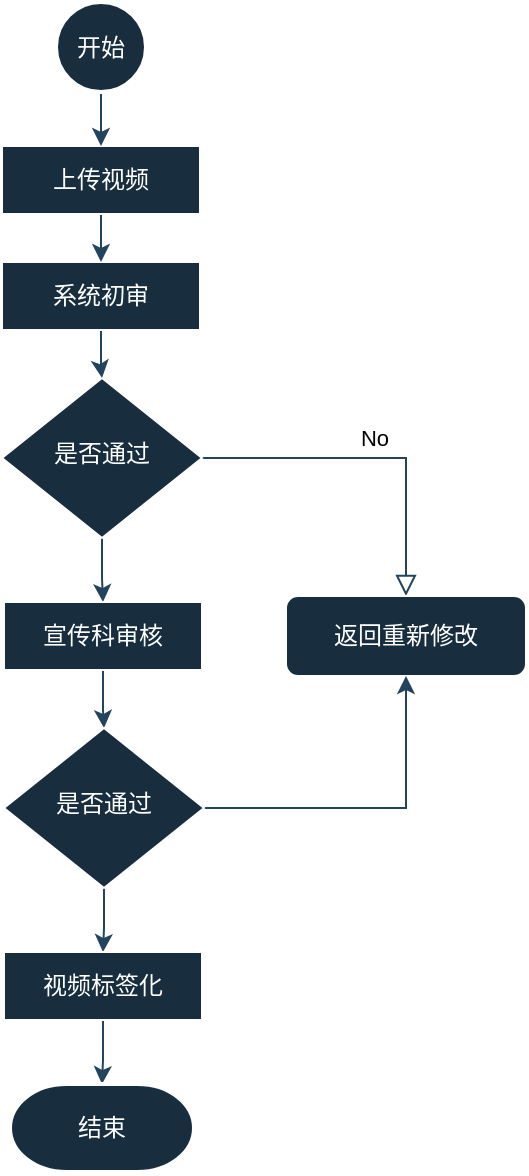<mxfile version="26.2.13">
  <diagram id="C5RBs43oDa-KdzZeNtuy" name="Page-1">
    <mxGraphModel dx="1896" dy="797" grid="0" gridSize="10" guides="1" tooltips="1" connect="1" arrows="1" fold="1" page="1" pageScale="1" pageWidth="827" pageHeight="1169" background="light-dark(#FFFFFF,#FFFFFF)" math="0" shadow="0">
      <root>
        <mxCell id="WIyWlLk6GJQsqaUBKTNV-0" />
        <mxCell id="WIyWlLk6GJQsqaUBKTNV-1" parent="WIyWlLk6GJQsqaUBKTNV-0" />
        <mxCell id="WIyWlLk6GJQsqaUBKTNV-5" value="No" style="edgeStyle=orthogonalEdgeStyle;rounded=0;html=1;jettySize=auto;orthogonalLoop=1;fontSize=11;endArrow=block;endFill=0;endSize=8;strokeWidth=1;shadow=0;labelBackgroundColor=none;strokeColor=#23445D;fontColor=default;" parent="WIyWlLk6GJQsqaUBKTNV-1" source="WIyWlLk6GJQsqaUBKTNV-6" target="WIyWlLk6GJQsqaUBKTNV-7" edge="1">
          <mxGeometry y="10" relative="1" as="geometry">
            <mxPoint as="offset" />
          </mxGeometry>
        </mxCell>
        <mxCell id="aY8CmvSKhIs8mx0oXaN2-4" value="" style="edgeLabel;html=1;align=center;verticalAlign=middle;resizable=0;points=[];strokeColor=#FFFFFF;fontColor=#FFFFFF;fillColor=#182E3E;" vertex="1" connectable="0" parent="WIyWlLk6GJQsqaUBKTNV-5">
          <mxGeometry x="-0.473" relative="1" as="geometry">
            <mxPoint as="offset" />
          </mxGeometry>
        </mxCell>
        <mxCell id="aY8CmvSKhIs8mx0oXaN2-5" value="否" style="edgeLabel;html=1;align=center;verticalAlign=middle;resizable=0;points=[];strokeColor=#FFFFFF;fontColor=light-dark(#FFFFFF,#000000);fillColor=#182E3E;labelBackgroundColor=none;" vertex="1" connectable="0" parent="WIyWlLk6GJQsqaUBKTNV-5">
          <mxGeometry x="-0.517" relative="1" as="geometry">
            <mxPoint y="-10" as="offset" />
          </mxGeometry>
        </mxCell>
        <mxCell id="aY8CmvSKhIs8mx0oXaN2-16" style="edgeStyle=orthogonalEdgeStyle;rounded=0;orthogonalLoop=1;jettySize=auto;html=1;entryX=0;entryY=0.5;entryDx=0;entryDy=0;strokeColor=#23445D;" edge="1" parent="WIyWlLk6GJQsqaUBKTNV-1" source="WIyWlLk6GJQsqaUBKTNV-6" target="aY8CmvSKhIs8mx0oXaN2-8">
          <mxGeometry relative="1" as="geometry" />
        </mxCell>
        <mxCell id="aY8CmvSKhIs8mx0oXaN2-17" value="是" style="edgeLabel;html=1;align=center;verticalAlign=middle;resizable=0;points=[];strokeColor=#FFFFFF;fontColor=#FFFFFF;fillColor=#182E3E;direction=west;labelBackgroundColor=none;" vertex="1" connectable="0" parent="aY8CmvSKhIs8mx0oXaN2-16">
          <mxGeometry x="-0.556" y="2" relative="1" as="geometry">
            <mxPoint x="6" y="6" as="offset" />
          </mxGeometry>
        </mxCell>
        <mxCell id="WIyWlLk6GJQsqaUBKTNV-6" value="是否通过" style="rhombus;whiteSpace=wrap;html=1;shadow=0;fontFamily=Helvetica;fontSize=12;align=center;strokeWidth=1;spacing=6;spacingTop=-4;labelBackgroundColor=none;fillColor=#182E3E;strokeColor=#FFFFFF;fontColor=#FFFFFF;" parent="WIyWlLk6GJQsqaUBKTNV-1" vertex="1">
          <mxGeometry x="146" y="240" width="100" height="80" as="geometry" />
        </mxCell>
        <mxCell id="WIyWlLk6GJQsqaUBKTNV-7" value="返回重新修改" style="rounded=1;whiteSpace=wrap;html=1;fontSize=12;glass=0;strokeWidth=1;shadow=0;labelBackgroundColor=none;fillColor=#182E3E;strokeColor=#FFFFFF;fontColor=#FFFFFF;" parent="WIyWlLk6GJQsqaUBKTNV-1" vertex="1">
          <mxGeometry x="288" y="349" width="120" height="40" as="geometry" />
        </mxCell>
        <mxCell id="aY8CmvSKhIs8mx0oXaN2-2" style="edgeStyle=orthogonalEdgeStyle;rounded=0;orthogonalLoop=1;jettySize=auto;html=1;strokeColor=#23445D;entryX=0.5;entryY=0;entryDx=0;entryDy=0;" edge="1" parent="WIyWlLk6GJQsqaUBKTNV-1" source="aY8CmvSKhIs8mx0oXaN2-0" target="WIyWlLk6GJQsqaUBKTNV-6">
          <mxGeometry relative="1" as="geometry">
            <mxPoint x="195.5" y="258" as="targetPoint" />
          </mxGeometry>
        </mxCell>
        <mxCell id="aY8CmvSKhIs8mx0oXaN2-0" value="系统初审" style="whiteSpace=wrap;html=1;strokeColor=#FFFFFF;fontColor=#FFFFFF;fillColor=#182E3E;direction=south;" vertex="1" parent="WIyWlLk6GJQsqaUBKTNV-1">
          <mxGeometry x="146" y="182" width="99" height="34" as="geometry" />
        </mxCell>
        <mxCell id="aY8CmvSKhIs8mx0oXaN2-7" style="edgeStyle=orthogonalEdgeStyle;rounded=0;orthogonalLoop=1;jettySize=auto;html=1;strokeColor=#23445D;" edge="1" parent="WIyWlLk6GJQsqaUBKTNV-1" source="aY8CmvSKhIs8mx0oXaN2-6" target="aY8CmvSKhIs8mx0oXaN2-0">
          <mxGeometry relative="1" as="geometry" />
        </mxCell>
        <mxCell id="aY8CmvSKhIs8mx0oXaN2-6" value="上传视频" style="whiteSpace=wrap;html=1;strokeColor=#FFFFFF;fontColor=#FFFFFF;fillColor=#182E3E;direction=south;" vertex="1" parent="WIyWlLk6GJQsqaUBKTNV-1">
          <mxGeometry x="146" y="124" width="99" height="34" as="geometry" />
        </mxCell>
        <mxCell id="aY8CmvSKhIs8mx0oXaN2-11" style="edgeStyle=orthogonalEdgeStyle;rounded=0;orthogonalLoop=1;jettySize=auto;html=1;strokeColor=#23445D;" edge="1" parent="WIyWlLk6GJQsqaUBKTNV-1" source="aY8CmvSKhIs8mx0oXaN2-8" target="aY8CmvSKhIs8mx0oXaN2-10">
          <mxGeometry relative="1" as="geometry" />
        </mxCell>
        <mxCell id="aY8CmvSKhIs8mx0oXaN2-8" value="宣传科审核" style="whiteSpace=wrap;html=1;strokeColor=#FFFFFF;fontColor=#FFFFFF;fillColor=#182E3E;direction=south;" vertex="1" parent="WIyWlLk6GJQsqaUBKTNV-1">
          <mxGeometry x="147" y="352" width="99" height="34" as="geometry" />
        </mxCell>
        <mxCell id="aY8CmvSKhIs8mx0oXaN2-12" style="edgeStyle=orthogonalEdgeStyle;rounded=0;orthogonalLoop=1;jettySize=auto;html=1;entryX=0.5;entryY=1;entryDx=0;entryDy=0;strokeColor=#23445D;" edge="1" parent="WIyWlLk6GJQsqaUBKTNV-1" source="aY8CmvSKhIs8mx0oXaN2-10" target="WIyWlLk6GJQsqaUBKTNV-7">
          <mxGeometry relative="1" as="geometry" />
        </mxCell>
        <mxCell id="aY8CmvSKhIs8mx0oXaN2-20" style="edgeStyle=orthogonalEdgeStyle;rounded=0;orthogonalLoop=1;jettySize=auto;html=1;entryX=0;entryY=0.5;entryDx=0;entryDy=0;strokeColor=#23445D;" edge="1" parent="WIyWlLk6GJQsqaUBKTNV-1" source="aY8CmvSKhIs8mx0oXaN2-10" target="aY8CmvSKhIs8mx0oXaN2-19">
          <mxGeometry relative="1" as="geometry" />
        </mxCell>
        <mxCell id="aY8CmvSKhIs8mx0oXaN2-10" value="是否通过" style="rhombus;whiteSpace=wrap;html=1;shadow=0;fontFamily=Helvetica;fontSize=12;align=center;strokeWidth=1;spacing=6;spacingTop=-4;labelBackgroundColor=none;fillColor=#182E3E;strokeColor=#FFFFFF;fontColor=#FFFFFF;" vertex="1" parent="WIyWlLk6GJQsqaUBKTNV-1">
          <mxGeometry x="147" y="415" width="100" height="80" as="geometry" />
        </mxCell>
        <mxCell id="aY8CmvSKhIs8mx0oXaN2-13" value="否" style="edgeLabel;html=1;align=center;verticalAlign=middle;resizable=0;points=[];strokeColor=#FFFFFF;fontColor=light-dark(#FFFFFF,#000000);fillColor=#182E3E;labelBackgroundColor=none;" vertex="1" connectable="0" parent="WIyWlLk6GJQsqaUBKTNV-1">
          <mxGeometry x="291" y="283" as="geometry">
            <mxPoint x="2" y="161" as="offset" />
          </mxGeometry>
        </mxCell>
        <mxCell id="aY8CmvSKhIs8mx0oXaN2-18" value="是" style="edgeLabel;html=1;align=center;verticalAlign=middle;resizable=0;points=[];strokeColor=#FFFFFF;fontColor=#FFFFFF;fillColor=#182E3E;direction=west;labelBackgroundColor=none;" vertex="1" connectable="0" parent="WIyWlLk6GJQsqaUBKTNV-1">
          <mxGeometry x="214" y="343" as="geometry">
            <mxPoint x="-5" y="54" as="offset" />
          </mxGeometry>
        </mxCell>
        <mxCell id="aY8CmvSKhIs8mx0oXaN2-25" value="" style="edgeStyle=orthogonalEdgeStyle;rounded=0;orthogonalLoop=1;jettySize=auto;html=1;strokeColor=#23445D;" edge="1" parent="WIyWlLk6GJQsqaUBKTNV-1" source="aY8CmvSKhIs8mx0oXaN2-19" target="aY8CmvSKhIs8mx0oXaN2-22">
          <mxGeometry relative="1" as="geometry" />
        </mxCell>
        <mxCell id="aY8CmvSKhIs8mx0oXaN2-19" value="视频标签化" style="whiteSpace=wrap;html=1;strokeColor=#FFFFFF;fontColor=#FFFFFF;fillColor=#182E3E;direction=south;" vertex="1" parent="WIyWlLk6GJQsqaUBKTNV-1">
          <mxGeometry x="147" y="527" width="99" height="34" as="geometry" />
        </mxCell>
        <mxCell id="aY8CmvSKhIs8mx0oXaN2-22" value="结束" style="strokeWidth=2;html=1;shape=mxgraph.flowchart.terminator;whiteSpace=wrap;strokeColor=#FFFFFF;fontColor=#FFFFFF;fillColor=#182E3E;" vertex="1" parent="WIyWlLk6GJQsqaUBKTNV-1">
          <mxGeometry x="150" y="593" width="92" height="44" as="geometry" />
        </mxCell>
        <mxCell id="aY8CmvSKhIs8mx0oXaN2-24" style="edgeStyle=orthogonalEdgeStyle;rounded=0;orthogonalLoop=1;jettySize=auto;html=1;entryX=0;entryY=0.5;entryDx=0;entryDy=0;strokeColor=#23445D;" edge="1" parent="WIyWlLk6GJQsqaUBKTNV-1" source="aY8CmvSKhIs8mx0oXaN2-23" target="aY8CmvSKhIs8mx0oXaN2-6">
          <mxGeometry relative="1" as="geometry" />
        </mxCell>
        <mxCell id="aY8CmvSKhIs8mx0oXaN2-23" value="开始" style="strokeWidth=2;html=1;shape=mxgraph.flowchart.start_2;whiteSpace=wrap;strokeColor=#FFFFFF;fontColor=#FFFFFF;fillColor=#182E3E;" vertex="1" parent="WIyWlLk6GJQsqaUBKTNV-1">
          <mxGeometry x="173" y="52" width="45" height="45" as="geometry" />
        </mxCell>
      </root>
    </mxGraphModel>
  </diagram>
</mxfile>
